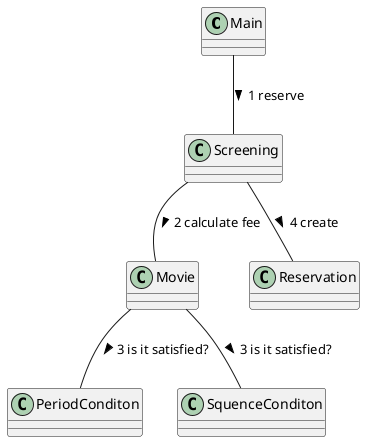 @startuml
Main -- Screening : 1 reserve >
Screening -- Movie : 2 calculate fee >
Movie -- PeriodConditon : 3 is it satisfied? >
Movie -- SquenceConditon : 3 is it satisfied? >
Screening -- Reservation : 4 create >
@enduml